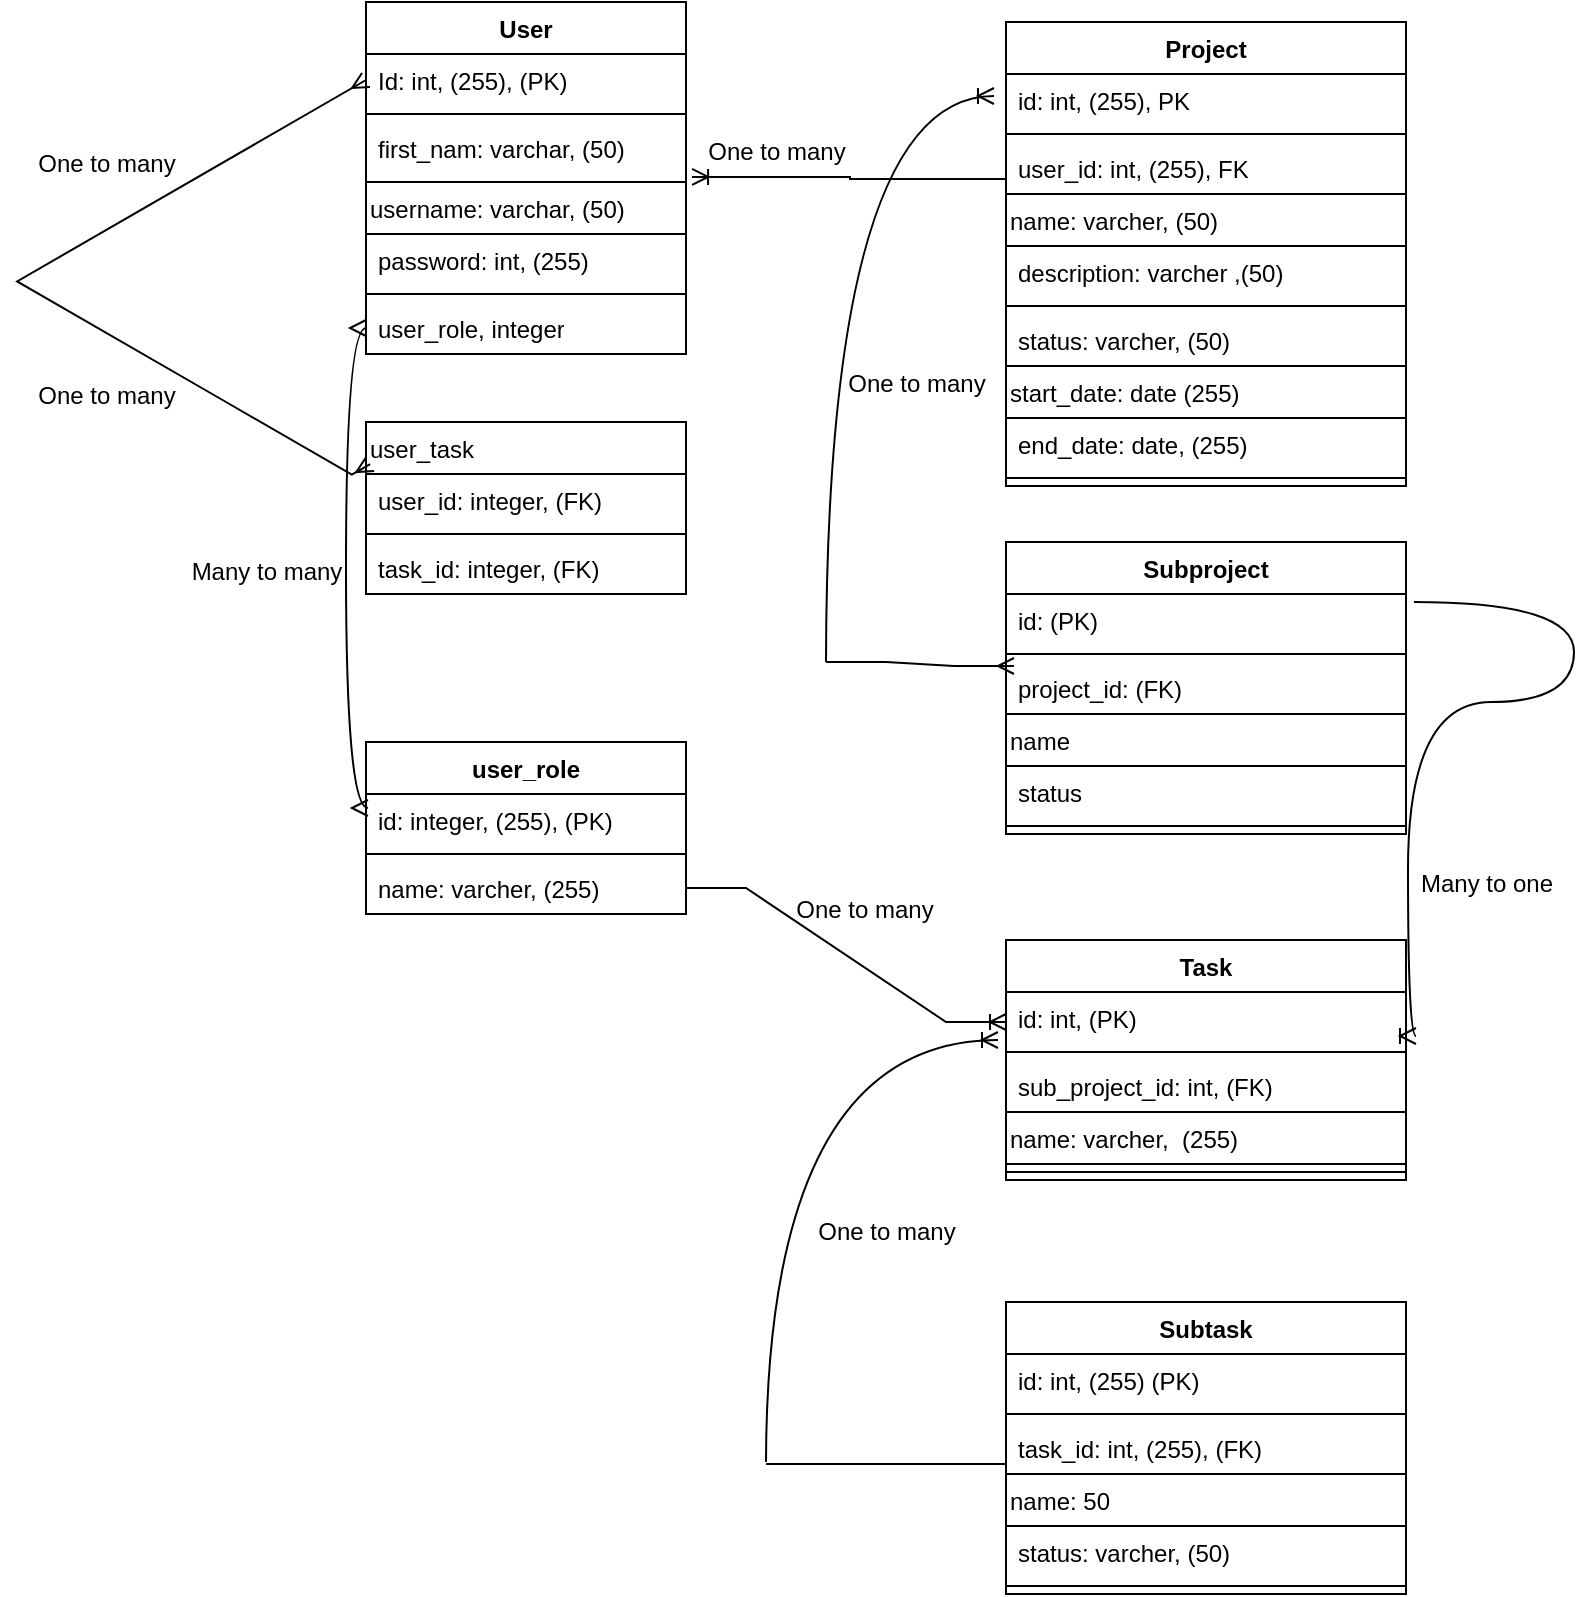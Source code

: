 <mxfile version="24.3.1" type="github">
  <diagram name="Side-1" id="kCKk3iHsdrONc257ZPze">
    <mxGraphModel dx="2261" dy="797" grid="1" gridSize="10" guides="1" tooltips="1" connect="1" arrows="1" fold="1" page="1" pageScale="1" pageWidth="827" pageHeight="1169" math="0" shadow="0">
      <root>
        <mxCell id="0" />
        <mxCell id="1" parent="0" />
        <mxCell id="YXAG8OwVyR8TIOfsAJBO-3" value="User" style="swimlane;fontStyle=1;align=center;verticalAlign=top;childLayout=stackLayout;horizontal=1;startSize=26;horizontalStack=0;resizeParent=1;resizeParentMax=0;resizeLast=0;collapsible=1;marginBottom=0;whiteSpace=wrap;html=1;" vertex="1" parent="1">
          <mxGeometry x="120" y="30" width="160" height="176" as="geometry" />
        </mxCell>
        <mxCell id="YXAG8OwVyR8TIOfsAJBO-4" value="Id: int, (255), (PK)&amp;nbsp;" style="text;strokeColor=none;fillColor=none;align=left;verticalAlign=top;spacingLeft=4;spacingRight=4;overflow=hidden;rotatable=0;points=[[0,0.5],[1,0.5]];portConstraint=eastwest;whiteSpace=wrap;html=1;" vertex="1" parent="YXAG8OwVyR8TIOfsAJBO-3">
          <mxGeometry y="26" width="160" height="26" as="geometry" />
        </mxCell>
        <mxCell id="YXAG8OwVyR8TIOfsAJBO-5" value="" style="line;strokeWidth=1;fillColor=none;align=left;verticalAlign=middle;spacingTop=-1;spacingLeft=3;spacingRight=3;rotatable=0;labelPosition=right;points=[];portConstraint=eastwest;strokeColor=inherit;" vertex="1" parent="YXAG8OwVyR8TIOfsAJBO-3">
          <mxGeometry y="52" width="160" height="8" as="geometry" />
        </mxCell>
        <mxCell id="YXAG8OwVyR8TIOfsAJBO-6" value="first_nam: varchar, (50)&lt;div&gt;&lt;br&gt;&lt;/div&gt;&lt;div&gt;&lt;br&gt;&lt;/div&gt;" style="text;strokeColor=none;fillColor=none;align=left;verticalAlign=top;spacingLeft=4;spacingRight=4;overflow=hidden;rotatable=0;points=[[0,0.5],[1,0.5]];portConstraint=eastwest;whiteSpace=wrap;html=1;" vertex="1" parent="YXAG8OwVyR8TIOfsAJBO-3">
          <mxGeometry y="60" width="160" height="30" as="geometry" />
        </mxCell>
        <mxCell id="YXAG8OwVyR8TIOfsAJBO-13" value="&lt;span style=&quot;font-weight: 400;&quot;&gt;username: varchar, (50)&lt;/span&gt;" style="swimlane;fontStyle=1;align=left;verticalAlign=top;childLayout=stackLayout;horizontal=1;startSize=26;horizontalStack=0;resizeParent=1;resizeParentMax=0;resizeLast=0;collapsible=1;marginBottom=0;whiteSpace=wrap;html=1;" vertex="1" parent="YXAG8OwVyR8TIOfsAJBO-3">
          <mxGeometry y="90" width="160" height="86" as="geometry" />
        </mxCell>
        <mxCell id="YXAG8OwVyR8TIOfsAJBO-14" value="password: int, (255)" style="text;strokeColor=none;fillColor=none;align=left;verticalAlign=top;spacingLeft=4;spacingRight=4;overflow=hidden;rotatable=0;points=[[0,0.5],[1,0.5]];portConstraint=eastwest;whiteSpace=wrap;html=1;" vertex="1" parent="YXAG8OwVyR8TIOfsAJBO-13">
          <mxGeometry y="26" width="160" height="26" as="geometry" />
        </mxCell>
        <mxCell id="YXAG8OwVyR8TIOfsAJBO-15" value="" style="line;strokeWidth=1;fillColor=none;align=left;verticalAlign=middle;spacingTop=-1;spacingLeft=3;spacingRight=3;rotatable=0;labelPosition=right;points=[];portConstraint=eastwest;strokeColor=inherit;" vertex="1" parent="YXAG8OwVyR8TIOfsAJBO-13">
          <mxGeometry y="52" width="160" height="8" as="geometry" />
        </mxCell>
        <mxCell id="YXAG8OwVyR8TIOfsAJBO-16" value="user_role, integer" style="text;strokeColor=none;fillColor=none;align=left;verticalAlign=top;spacingLeft=4;spacingRight=4;overflow=hidden;rotatable=0;points=[[0,0.5],[1,0.5]];portConstraint=eastwest;whiteSpace=wrap;html=1;" vertex="1" parent="YXAG8OwVyR8TIOfsAJBO-13">
          <mxGeometry y="60" width="160" height="26" as="geometry" />
        </mxCell>
        <mxCell id="YXAG8OwVyR8TIOfsAJBO-18" value="Project" style="swimlane;fontStyle=1;align=center;verticalAlign=top;childLayout=stackLayout;horizontal=1;startSize=26;horizontalStack=0;resizeParent=1;resizeParentMax=0;resizeLast=0;collapsible=1;marginBottom=0;whiteSpace=wrap;html=1;" vertex="1" parent="1">
          <mxGeometry x="440" y="40" width="200" height="86" as="geometry" />
        </mxCell>
        <mxCell id="YXAG8OwVyR8TIOfsAJBO-19" value="id: int, (255), PK" style="text;strokeColor=none;fillColor=none;align=left;verticalAlign=top;spacingLeft=4;spacingRight=4;overflow=hidden;rotatable=0;points=[[0,0.5],[1,0.5]];portConstraint=eastwest;whiteSpace=wrap;html=1;" vertex="1" parent="YXAG8OwVyR8TIOfsAJBO-18">
          <mxGeometry y="26" width="200" height="26" as="geometry" />
        </mxCell>
        <mxCell id="YXAG8OwVyR8TIOfsAJBO-20" value="" style="line;strokeWidth=1;fillColor=none;align=left;verticalAlign=middle;spacingTop=-1;spacingLeft=3;spacingRight=3;rotatable=0;labelPosition=right;points=[];portConstraint=eastwest;strokeColor=inherit;" vertex="1" parent="YXAG8OwVyR8TIOfsAJBO-18">
          <mxGeometry y="52" width="200" height="8" as="geometry" />
        </mxCell>
        <mxCell id="YXAG8OwVyR8TIOfsAJBO-21" value="user_id: int, (255), FK" style="text;strokeColor=none;fillColor=none;align=left;verticalAlign=top;spacingLeft=4;spacingRight=4;overflow=hidden;rotatable=0;points=[[0,0.5],[1,0.5]];portConstraint=eastwest;whiteSpace=wrap;html=1;" vertex="1" parent="YXAG8OwVyR8TIOfsAJBO-18">
          <mxGeometry y="60" width="200" height="26" as="geometry" />
        </mxCell>
        <mxCell id="YXAG8OwVyR8TIOfsAJBO-22" value="&lt;span style=&quot;font-weight: normal;&quot;&gt;name: varcher, (50)&lt;/span&gt;" style="swimlane;fontStyle=1;align=left;verticalAlign=top;childLayout=stackLayout;horizontal=1;startSize=26;horizontalStack=0;resizeParent=1;resizeParentMax=0;resizeLast=0;collapsible=1;marginBottom=0;whiteSpace=wrap;html=1;" vertex="1" parent="1">
          <mxGeometry x="440" y="126" width="200" height="86" as="geometry" />
        </mxCell>
        <mxCell id="YXAG8OwVyR8TIOfsAJBO-23" value="description: varcher ,(50)" style="text;strokeColor=none;fillColor=none;align=left;verticalAlign=top;spacingLeft=4;spacingRight=4;overflow=hidden;rotatable=0;points=[[0,0.5],[1,0.5]];portConstraint=eastwest;whiteSpace=wrap;html=1;" vertex="1" parent="YXAG8OwVyR8TIOfsAJBO-22">
          <mxGeometry y="26" width="200" height="26" as="geometry" />
        </mxCell>
        <mxCell id="YXAG8OwVyR8TIOfsAJBO-24" value="" style="line;strokeWidth=1;fillColor=none;align=left;verticalAlign=middle;spacingTop=-1;spacingLeft=3;spacingRight=3;rotatable=0;labelPosition=right;points=[];portConstraint=eastwest;strokeColor=inherit;" vertex="1" parent="YXAG8OwVyR8TIOfsAJBO-22">
          <mxGeometry y="52" width="200" height="8" as="geometry" />
        </mxCell>
        <mxCell id="YXAG8OwVyR8TIOfsAJBO-25" value="status: varcher, (50)" style="text;strokeColor=none;fillColor=none;align=left;verticalAlign=top;spacingLeft=4;spacingRight=4;overflow=hidden;rotatable=0;points=[[0,0.5],[1,0.5]];portConstraint=eastwest;whiteSpace=wrap;html=1;" vertex="1" parent="YXAG8OwVyR8TIOfsAJBO-22">
          <mxGeometry y="60" width="200" height="26" as="geometry" />
        </mxCell>
        <mxCell id="YXAG8OwVyR8TIOfsAJBO-26" value="&lt;span style=&quot;font-weight: 400;&quot;&gt;start_date: date (255)&lt;/span&gt;" style="swimlane;fontStyle=1;align=left;verticalAlign=top;childLayout=stackLayout;horizontal=1;startSize=26;horizontalStack=0;resizeParent=1;resizeParentMax=0;resizeLast=0;collapsible=1;marginBottom=0;whiteSpace=wrap;html=1;" vertex="1" parent="1">
          <mxGeometry x="440" y="212" width="200" height="60" as="geometry" />
        </mxCell>
        <mxCell id="YXAG8OwVyR8TIOfsAJBO-27" value="end_date: date, (255)" style="text;strokeColor=none;fillColor=none;align=left;verticalAlign=top;spacingLeft=4;spacingRight=4;overflow=hidden;rotatable=0;points=[[0,0.5],[1,0.5]];portConstraint=eastwest;whiteSpace=wrap;html=1;" vertex="1" parent="YXAG8OwVyR8TIOfsAJBO-26">
          <mxGeometry y="26" width="200" height="26" as="geometry" />
        </mxCell>
        <mxCell id="YXAG8OwVyR8TIOfsAJBO-28" value="" style="line;strokeWidth=1;fillColor=none;align=left;verticalAlign=middle;spacingTop=-1;spacingLeft=3;spacingRight=3;rotatable=0;labelPosition=right;points=[];portConstraint=eastwest;strokeColor=inherit;" vertex="1" parent="YXAG8OwVyR8TIOfsAJBO-26">
          <mxGeometry y="52" width="200" height="8" as="geometry" />
        </mxCell>
        <mxCell id="YXAG8OwVyR8TIOfsAJBO-30" value="Subproject" style="swimlane;fontStyle=1;align=center;verticalAlign=top;childLayout=stackLayout;horizontal=1;startSize=26;horizontalStack=0;resizeParent=1;resizeParentMax=0;resizeLast=0;collapsible=1;marginBottom=0;whiteSpace=wrap;html=1;" vertex="1" parent="1">
          <mxGeometry x="440" y="300" width="200" height="86" as="geometry" />
        </mxCell>
        <mxCell id="YXAG8OwVyR8TIOfsAJBO-31" value="id: (PK)" style="text;strokeColor=none;fillColor=none;align=left;verticalAlign=top;spacingLeft=4;spacingRight=4;overflow=hidden;rotatable=0;points=[[0,0.5],[1,0.5]];portConstraint=eastwest;whiteSpace=wrap;html=1;" vertex="1" parent="YXAG8OwVyR8TIOfsAJBO-30">
          <mxGeometry y="26" width="200" height="26" as="geometry" />
        </mxCell>
        <mxCell id="YXAG8OwVyR8TIOfsAJBO-32" value="" style="line;strokeWidth=1;fillColor=none;align=left;verticalAlign=middle;spacingTop=-1;spacingLeft=3;spacingRight=3;rotatable=0;labelPosition=right;points=[];portConstraint=eastwest;strokeColor=inherit;" vertex="1" parent="YXAG8OwVyR8TIOfsAJBO-30">
          <mxGeometry y="52" width="200" height="8" as="geometry" />
        </mxCell>
        <mxCell id="YXAG8OwVyR8TIOfsAJBO-33" value="project_id: (FK)" style="text;strokeColor=none;fillColor=none;align=left;verticalAlign=top;spacingLeft=4;spacingRight=4;overflow=hidden;rotatable=0;points=[[0,0.5],[1,0.5]];portConstraint=eastwest;whiteSpace=wrap;html=1;" vertex="1" parent="YXAG8OwVyR8TIOfsAJBO-30">
          <mxGeometry y="60" width="200" height="26" as="geometry" />
        </mxCell>
        <mxCell id="YXAG8OwVyR8TIOfsAJBO-34" value="&lt;span style=&quot;font-weight: normal;&quot;&gt;name&lt;/span&gt;" style="swimlane;fontStyle=1;align=left;verticalAlign=top;childLayout=stackLayout;horizontal=1;startSize=26;horizontalStack=0;resizeParent=1;resizeParentMax=0;resizeLast=0;collapsible=1;marginBottom=0;whiteSpace=wrap;html=1;" vertex="1" parent="1">
          <mxGeometry x="440" y="386" width="200" height="60" as="geometry" />
        </mxCell>
        <mxCell id="YXAG8OwVyR8TIOfsAJBO-35" value="status" style="text;strokeColor=none;fillColor=none;align=left;verticalAlign=top;spacingLeft=4;spacingRight=4;overflow=hidden;rotatable=0;points=[[0,0.5],[1,0.5]];portConstraint=eastwest;whiteSpace=wrap;html=1;" vertex="1" parent="YXAG8OwVyR8TIOfsAJBO-34">
          <mxGeometry y="26" width="200" height="26" as="geometry" />
        </mxCell>
        <mxCell id="YXAG8OwVyR8TIOfsAJBO-36" value="" style="line;strokeWidth=1;fillColor=none;align=left;verticalAlign=middle;spacingTop=-1;spacingLeft=3;spacingRight=3;rotatable=0;labelPosition=right;points=[];portConstraint=eastwest;strokeColor=inherit;" vertex="1" parent="YXAG8OwVyR8TIOfsAJBO-34">
          <mxGeometry y="52" width="200" height="8" as="geometry" />
        </mxCell>
        <mxCell id="YXAG8OwVyR8TIOfsAJBO-38" value="Task" style="swimlane;fontStyle=1;align=center;verticalAlign=top;childLayout=stackLayout;horizontal=1;startSize=26;horizontalStack=0;resizeParent=1;resizeParentMax=0;resizeLast=0;collapsible=1;marginBottom=0;whiteSpace=wrap;html=1;" vertex="1" parent="1">
          <mxGeometry x="440" y="499" width="200" height="86" as="geometry" />
        </mxCell>
        <mxCell id="YXAG8OwVyR8TIOfsAJBO-39" value="id: int, (PK)" style="text;strokeColor=none;fillColor=none;align=left;verticalAlign=top;spacingLeft=4;spacingRight=4;overflow=hidden;rotatable=0;points=[[0,0.5],[1,0.5]];portConstraint=eastwest;whiteSpace=wrap;html=1;" vertex="1" parent="YXAG8OwVyR8TIOfsAJBO-38">
          <mxGeometry y="26" width="200" height="26" as="geometry" />
        </mxCell>
        <mxCell id="YXAG8OwVyR8TIOfsAJBO-40" value="" style="line;strokeWidth=1;fillColor=none;align=left;verticalAlign=middle;spacingTop=-1;spacingLeft=3;spacingRight=3;rotatable=0;labelPosition=right;points=[];portConstraint=eastwest;strokeColor=inherit;" vertex="1" parent="YXAG8OwVyR8TIOfsAJBO-38">
          <mxGeometry y="52" width="200" height="8" as="geometry" />
        </mxCell>
        <mxCell id="YXAG8OwVyR8TIOfsAJBO-41" value="sub_project_id: int, (FK)" style="text;strokeColor=none;fillColor=none;align=left;verticalAlign=top;spacingLeft=4;spacingRight=4;overflow=hidden;rotatable=0;points=[[0,0.5],[1,0.5]];portConstraint=eastwest;whiteSpace=wrap;html=1;" vertex="1" parent="YXAG8OwVyR8TIOfsAJBO-38">
          <mxGeometry y="60" width="200" height="26" as="geometry" />
        </mxCell>
        <mxCell id="YXAG8OwVyR8TIOfsAJBO-43" value="&lt;span style=&quot;font-weight: normal;&quot;&gt;name: varcher, &amp;nbsp;(255)&lt;/span&gt;" style="swimlane;fontStyle=1;align=left;verticalAlign=top;childLayout=stackLayout;horizontal=1;startSize=26;horizontalStack=0;resizeParent=1;resizeParentMax=0;resizeLast=0;collapsible=1;marginBottom=0;whiteSpace=wrap;html=1;" vertex="1" parent="1">
          <mxGeometry x="440" y="585" width="200" height="34" as="geometry" />
        </mxCell>
        <mxCell id="YXAG8OwVyR8TIOfsAJBO-45" value="" style="line;strokeWidth=1;fillColor=none;align=left;verticalAlign=middle;spacingTop=-1;spacingLeft=3;spacingRight=3;rotatable=0;labelPosition=right;points=[];portConstraint=eastwest;strokeColor=inherit;" vertex="1" parent="YXAG8OwVyR8TIOfsAJBO-43">
          <mxGeometry y="26" width="200" height="8" as="geometry" />
        </mxCell>
        <mxCell id="YXAG8OwVyR8TIOfsAJBO-47" value="Subtask" style="swimlane;fontStyle=1;align=center;verticalAlign=top;childLayout=stackLayout;horizontal=1;startSize=26;horizontalStack=0;resizeParent=1;resizeParentMax=0;resizeLast=0;collapsible=1;marginBottom=0;whiteSpace=wrap;html=1;" vertex="1" parent="1">
          <mxGeometry x="440" y="680" width="200" height="86" as="geometry" />
        </mxCell>
        <mxCell id="YXAG8OwVyR8TIOfsAJBO-48" value="id: int, (255) (PK)" style="text;strokeColor=none;fillColor=none;align=left;verticalAlign=top;spacingLeft=4;spacingRight=4;overflow=hidden;rotatable=0;points=[[0,0.5],[1,0.5]];portConstraint=eastwest;whiteSpace=wrap;html=1;" vertex="1" parent="YXAG8OwVyR8TIOfsAJBO-47">
          <mxGeometry y="26" width="200" height="26" as="geometry" />
        </mxCell>
        <mxCell id="YXAG8OwVyR8TIOfsAJBO-49" value="" style="line;strokeWidth=1;fillColor=none;align=left;verticalAlign=middle;spacingTop=-1;spacingLeft=3;spacingRight=3;rotatable=0;labelPosition=right;points=[];portConstraint=eastwest;strokeColor=inherit;" vertex="1" parent="YXAG8OwVyR8TIOfsAJBO-47">
          <mxGeometry y="52" width="200" height="8" as="geometry" />
        </mxCell>
        <mxCell id="YXAG8OwVyR8TIOfsAJBO-50" value="task_id: int, (255), (FK)" style="text;strokeColor=none;fillColor=none;align=left;verticalAlign=top;spacingLeft=4;spacingRight=4;overflow=hidden;rotatable=0;points=[[0,0.5],[1,0.5]];portConstraint=eastwest;whiteSpace=wrap;html=1;" vertex="1" parent="YXAG8OwVyR8TIOfsAJBO-47">
          <mxGeometry y="60" width="200" height="26" as="geometry" />
        </mxCell>
        <mxCell id="YXAG8OwVyR8TIOfsAJBO-51" value="&lt;span style=&quot;font-weight: normal;&quot;&gt;name: 50&lt;/span&gt;" style="swimlane;fontStyle=1;align=left;verticalAlign=top;childLayout=stackLayout;horizontal=1;startSize=26;horizontalStack=0;resizeParent=1;resizeParentMax=0;resizeLast=0;collapsible=1;marginBottom=0;whiteSpace=wrap;html=1;" vertex="1" parent="1">
          <mxGeometry x="440" y="766" width="200" height="60" as="geometry" />
        </mxCell>
        <mxCell id="YXAG8OwVyR8TIOfsAJBO-52" value="status: varcher, (50)" style="text;strokeColor=none;fillColor=none;align=left;verticalAlign=top;spacingLeft=4;spacingRight=4;overflow=hidden;rotatable=0;points=[[0,0.5],[1,0.5]];portConstraint=eastwest;whiteSpace=wrap;html=1;" vertex="1" parent="YXAG8OwVyR8TIOfsAJBO-51">
          <mxGeometry y="26" width="200" height="26" as="geometry" />
        </mxCell>
        <mxCell id="YXAG8OwVyR8TIOfsAJBO-53" value="" style="line;strokeWidth=1;fillColor=none;align=left;verticalAlign=middle;spacingTop=-1;spacingLeft=3;spacingRight=3;rotatable=0;labelPosition=right;points=[];portConstraint=eastwest;strokeColor=inherit;" vertex="1" parent="YXAG8OwVyR8TIOfsAJBO-51">
          <mxGeometry y="52" width="200" height="8" as="geometry" />
        </mxCell>
        <mxCell id="YXAG8OwVyR8TIOfsAJBO-55" value="&lt;span style=&quot;font-weight: normal;&quot;&gt;user_task&lt;/span&gt;" style="swimlane;fontStyle=1;align=left;verticalAlign=top;childLayout=stackLayout;horizontal=1;startSize=26;horizontalStack=0;resizeParent=1;resizeParentMax=0;resizeLast=0;collapsible=1;marginBottom=0;whiteSpace=wrap;html=1;" vertex="1" parent="1">
          <mxGeometry x="120" y="240" width="160" height="86" as="geometry" />
        </mxCell>
        <mxCell id="YXAG8OwVyR8TIOfsAJBO-56" value="user_id: integer, (FK)" style="text;strokeColor=none;fillColor=none;align=left;verticalAlign=top;spacingLeft=4;spacingRight=4;overflow=hidden;rotatable=0;points=[[0,0.5],[1,0.5]];portConstraint=eastwest;whiteSpace=wrap;html=1;" vertex="1" parent="YXAG8OwVyR8TIOfsAJBO-55">
          <mxGeometry y="26" width="160" height="26" as="geometry" />
        </mxCell>
        <mxCell id="YXAG8OwVyR8TIOfsAJBO-57" value="" style="line;strokeWidth=1;fillColor=none;align=left;verticalAlign=middle;spacingTop=-1;spacingLeft=3;spacingRight=3;rotatable=0;labelPosition=right;points=[];portConstraint=eastwest;strokeColor=inherit;" vertex="1" parent="YXAG8OwVyR8TIOfsAJBO-55">
          <mxGeometry y="52" width="160" height="8" as="geometry" />
        </mxCell>
        <mxCell id="YXAG8OwVyR8TIOfsAJBO-58" value="task_id: integer, (FK)" style="text;strokeColor=none;fillColor=none;align=left;verticalAlign=top;spacingLeft=4;spacingRight=4;overflow=hidden;rotatable=0;points=[[0,0.5],[1,0.5]];portConstraint=eastwest;whiteSpace=wrap;html=1;" vertex="1" parent="YXAG8OwVyR8TIOfsAJBO-55">
          <mxGeometry y="60" width="160" height="26" as="geometry" />
        </mxCell>
        <mxCell id="YXAG8OwVyR8TIOfsAJBO-59" value="user_role" style="swimlane;fontStyle=1;align=center;verticalAlign=top;childLayout=stackLayout;horizontal=1;startSize=26;horizontalStack=0;resizeParent=1;resizeParentMax=0;resizeLast=0;collapsible=1;marginBottom=0;whiteSpace=wrap;html=1;" vertex="1" parent="1">
          <mxGeometry x="120" y="400" width="160" height="86" as="geometry" />
        </mxCell>
        <mxCell id="YXAG8OwVyR8TIOfsAJBO-60" value="id: integer, (255), (PK)" style="text;strokeColor=none;fillColor=none;align=left;verticalAlign=top;spacingLeft=4;spacingRight=4;overflow=hidden;rotatable=0;points=[[0,0.5],[1,0.5]];portConstraint=eastwest;whiteSpace=wrap;html=1;" vertex="1" parent="YXAG8OwVyR8TIOfsAJBO-59">
          <mxGeometry y="26" width="160" height="26" as="geometry" />
        </mxCell>
        <mxCell id="YXAG8OwVyR8TIOfsAJBO-61" value="" style="line;strokeWidth=1;fillColor=none;align=left;verticalAlign=middle;spacingTop=-1;spacingLeft=3;spacingRight=3;rotatable=0;labelPosition=right;points=[];portConstraint=eastwest;strokeColor=inherit;" vertex="1" parent="YXAG8OwVyR8TIOfsAJBO-59">
          <mxGeometry y="52" width="160" height="8" as="geometry" />
        </mxCell>
        <mxCell id="YXAG8OwVyR8TIOfsAJBO-62" value="name: varcher, (255)" style="text;strokeColor=none;fillColor=none;align=left;verticalAlign=top;spacingLeft=4;spacingRight=4;overflow=hidden;rotatable=0;points=[[0,0.5],[1,0.5]];portConstraint=eastwest;whiteSpace=wrap;html=1;" vertex="1" parent="YXAG8OwVyR8TIOfsAJBO-59">
          <mxGeometry y="60" width="160" height="26" as="geometry" />
        </mxCell>
        <mxCell id="YXAG8OwVyR8TIOfsAJBO-64" value="" style="edgeStyle=isometricEdgeStyle;fontSize=12;html=1;endArrow=ERmany;startArrow=ERmany;rounded=0;entryX=0;entryY=0.5;entryDx=0;entryDy=0;exitX=0.013;exitY=-0.192;exitDx=0;exitDy=0;exitPerimeter=0;" edge="1" parent="1" source="YXAG8OwVyR8TIOfsAJBO-56" target="YXAG8OwVyR8TIOfsAJBO-4">
          <mxGeometry width="100" height="100" relative="1" as="geometry">
            <mxPoint x="110" y="270" as="sourcePoint" />
            <mxPoint x="87.8" y="130" as="targetPoint" />
            <Array as="points">
              <mxPoint x="50" y="230" />
            </Array>
          </mxGeometry>
        </mxCell>
        <mxCell id="YXAG8OwVyR8TIOfsAJBO-65" value="" style="edgeStyle=orthogonalEdgeStyle;fontSize=12;html=1;endArrow=ERmany;startArrow=ERmany;rounded=0;curved=1;entryX=0;entryY=0.5;entryDx=0;entryDy=0;exitX=0.006;exitY=0.269;exitDx=0;exitDy=0;exitPerimeter=0;" edge="1" parent="1" source="YXAG8OwVyR8TIOfsAJBO-60" target="YXAG8OwVyR8TIOfsAJBO-16">
          <mxGeometry width="100" height="100" relative="1" as="geometry">
            <mxPoint x="90" y="640" as="sourcePoint" />
            <mxPoint x="120" y="439.51" as="targetPoint" />
          </mxGeometry>
        </mxCell>
        <mxCell id="YXAG8OwVyR8TIOfsAJBO-67" value="" style="edgeStyle=elbowEdgeStyle;fontSize=12;html=1;endArrow=ERoneToMany;rounded=0;entryX=1.019;entryY=-0.067;entryDx=0;entryDy=0;entryPerimeter=0;exitX=0;exitY=0.885;exitDx=0;exitDy=0;exitPerimeter=0;" edge="1" parent="1">
          <mxGeometry width="100" height="100" relative="1" as="geometry">
            <mxPoint x="440" y="118.51" as="sourcePoint" />
            <mxPoint x="283.04" y="117.49" as="targetPoint" />
            <Array as="points">
              <mxPoint x="362" y="149.5" />
            </Array>
          </mxGeometry>
        </mxCell>
        <mxCell id="YXAG8OwVyR8TIOfsAJBO-68" value="" style="edgeStyle=orthogonalEdgeStyle;fontSize=12;html=1;endArrow=ERoneToMany;rounded=0;elbow=vertical;curved=1;entryX=-0.03;entryY=0.423;entryDx=0;entryDy=0;entryPerimeter=0;" edge="1" parent="1" target="YXAG8OwVyR8TIOfsAJBO-19">
          <mxGeometry width="100" height="100" relative="1" as="geometry">
            <mxPoint x="350" y="360" as="sourcePoint" />
            <mxPoint x="320" y="211.5" as="targetPoint" />
          </mxGeometry>
        </mxCell>
        <mxCell id="YXAG8OwVyR8TIOfsAJBO-69" value="" style="edgeStyle=entityRelationEdgeStyle;fontSize=12;html=1;endArrow=ERmany;rounded=0;entryX=0.02;entryY=0.077;entryDx=0;entryDy=0;entryPerimeter=0;" edge="1" parent="1" target="YXAG8OwVyR8TIOfsAJBO-33">
          <mxGeometry width="100" height="100" relative="1" as="geometry">
            <mxPoint x="350" y="360" as="sourcePoint" />
            <mxPoint x="400" y="330" as="targetPoint" />
          </mxGeometry>
        </mxCell>
        <mxCell id="YXAG8OwVyR8TIOfsAJBO-73" value="" style="edgeStyle=orthogonalEdgeStyle;fontSize=12;html=1;endArrow=ERoneToMany;rounded=0;elbow=vertical;curved=1;entryX=1.025;entryY=0.846;entryDx=0;entryDy=0;entryPerimeter=0;exitX=1.02;exitY=0.154;exitDx=0;exitDy=0;exitPerimeter=0;" edge="1" parent="1" source="YXAG8OwVyR8TIOfsAJBO-31" target="YXAG8OwVyR8TIOfsAJBO-39">
          <mxGeometry width="100" height="100" relative="1" as="geometry">
            <mxPoint x="724" y="272" as="sourcePoint" />
            <mxPoint x="680" y="550" as="targetPoint" />
            <Array as="points">
              <mxPoint x="724" y="330" />
              <mxPoint x="724" y="380" />
              <mxPoint x="641" y="380" />
              <mxPoint x="641" y="547" />
            </Array>
          </mxGeometry>
        </mxCell>
        <mxCell id="YXAG8OwVyR8TIOfsAJBO-74" value="" style="edgeStyle=entityRelationEdgeStyle;fontSize=12;html=1;endArrow=ERoneToMany;rounded=0;exitX=1;exitY=0.5;exitDx=0;exitDy=0;" edge="1" parent="1" source="YXAG8OwVyR8TIOfsAJBO-62">
          <mxGeometry width="100" height="100" relative="1" as="geometry">
            <mxPoint x="340" y="640" as="sourcePoint" />
            <mxPoint x="440" y="540" as="targetPoint" />
          </mxGeometry>
        </mxCell>
        <mxCell id="YXAG8OwVyR8TIOfsAJBO-76" value="" style="edgeStyle=orthogonalEdgeStyle;fontSize=12;html=1;endArrow=ERoneToMany;rounded=0;elbow=vertical;curved=1;entryX=-0.02;entryY=0.923;entryDx=0;entryDy=0;entryPerimeter=0;" edge="1" parent="1" target="YXAG8OwVyR8TIOfsAJBO-39">
          <mxGeometry width="100" height="100" relative="1" as="geometry">
            <mxPoint x="320" y="760" as="sourcePoint" />
            <mxPoint x="396" y="640" as="targetPoint" />
          </mxGeometry>
        </mxCell>
        <mxCell id="YXAG8OwVyR8TIOfsAJBO-77" value="" style="line;strokeWidth=1;rotatable=0;dashed=0;labelPosition=right;align=left;verticalAlign=middle;spacingTop=0;spacingLeft=6;points=[];portConstraint=eastwest;" vertex="1" parent="1">
          <mxGeometry x="320" y="756" width="120" height="10" as="geometry" />
        </mxCell>
        <mxCell id="YXAG8OwVyR8TIOfsAJBO-78" value="Many to many" style="text;html=1;align=center;verticalAlign=middle;resizable=0;points=[];autosize=1;strokeColor=none;fillColor=none;" vertex="1" parent="1">
          <mxGeometry x="20" y="300" width="100" height="30" as="geometry" />
        </mxCell>
        <mxCell id="YXAG8OwVyR8TIOfsAJBO-79" value="One to many" style="text;html=1;align=center;verticalAlign=middle;resizable=0;points=[];autosize=1;strokeColor=none;fillColor=none;" vertex="1" parent="1">
          <mxGeometry x="-55" y="96" width="90" height="30" as="geometry" />
        </mxCell>
        <mxCell id="YXAG8OwVyR8TIOfsAJBO-80" value="One to many" style="text;html=1;align=center;verticalAlign=middle;resizable=0;points=[];autosize=1;strokeColor=none;fillColor=none;" vertex="1" parent="1">
          <mxGeometry x="-55" y="212" width="90" height="30" as="geometry" />
        </mxCell>
        <mxCell id="YXAG8OwVyR8TIOfsAJBO-81" value="One to many" style="text;html=1;align=center;verticalAlign=middle;resizable=0;points=[];autosize=1;strokeColor=none;fillColor=none;" vertex="1" parent="1">
          <mxGeometry x="280" y="90" width="90" height="30" as="geometry" />
        </mxCell>
        <mxCell id="YXAG8OwVyR8TIOfsAJBO-82" value="One to many" style="text;html=1;align=center;verticalAlign=middle;resizable=0;points=[];autosize=1;strokeColor=none;fillColor=none;" vertex="1" parent="1">
          <mxGeometry x="350" y="206" width="90" height="30" as="geometry" />
        </mxCell>
        <mxCell id="YXAG8OwVyR8TIOfsAJBO-83" value="Many to one" style="text;html=1;align=center;verticalAlign=middle;resizable=0;points=[];autosize=1;strokeColor=none;fillColor=none;" vertex="1" parent="1">
          <mxGeometry x="635" y="456" width="90" height="30" as="geometry" />
        </mxCell>
        <mxCell id="YXAG8OwVyR8TIOfsAJBO-84" value="One to many" style="text;html=1;align=center;verticalAlign=middle;resizable=0;points=[];autosize=1;strokeColor=none;fillColor=none;" vertex="1" parent="1">
          <mxGeometry x="335" y="630" width="90" height="30" as="geometry" />
        </mxCell>
        <mxCell id="YXAG8OwVyR8TIOfsAJBO-85" value="One to many" style="text;html=1;align=center;verticalAlign=middle;resizable=0;points=[];autosize=1;strokeColor=none;fillColor=none;" vertex="1" parent="1">
          <mxGeometry x="324" y="469" width="90" height="30" as="geometry" />
        </mxCell>
      </root>
    </mxGraphModel>
  </diagram>
</mxfile>
